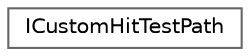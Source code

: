 digraph "Graphical Class Hierarchy"
{
 // INTERACTIVE_SVG=YES
 // LATEX_PDF_SIZE
  bgcolor="transparent";
  edge [fontname=Helvetica,fontsize=10,labelfontname=Helvetica,labelfontsize=10];
  node [fontname=Helvetica,fontsize=10,shape=box,height=0.2,width=0.4];
  rankdir="LR";
  Node0 [id="Node000000",label="ICustomHitTestPath",height=0.2,width=0.4,color="grey40", fillcolor="white", style="filled",URL="$dc/d59/classICustomHitTestPath.html",tooltip=" "];
}
